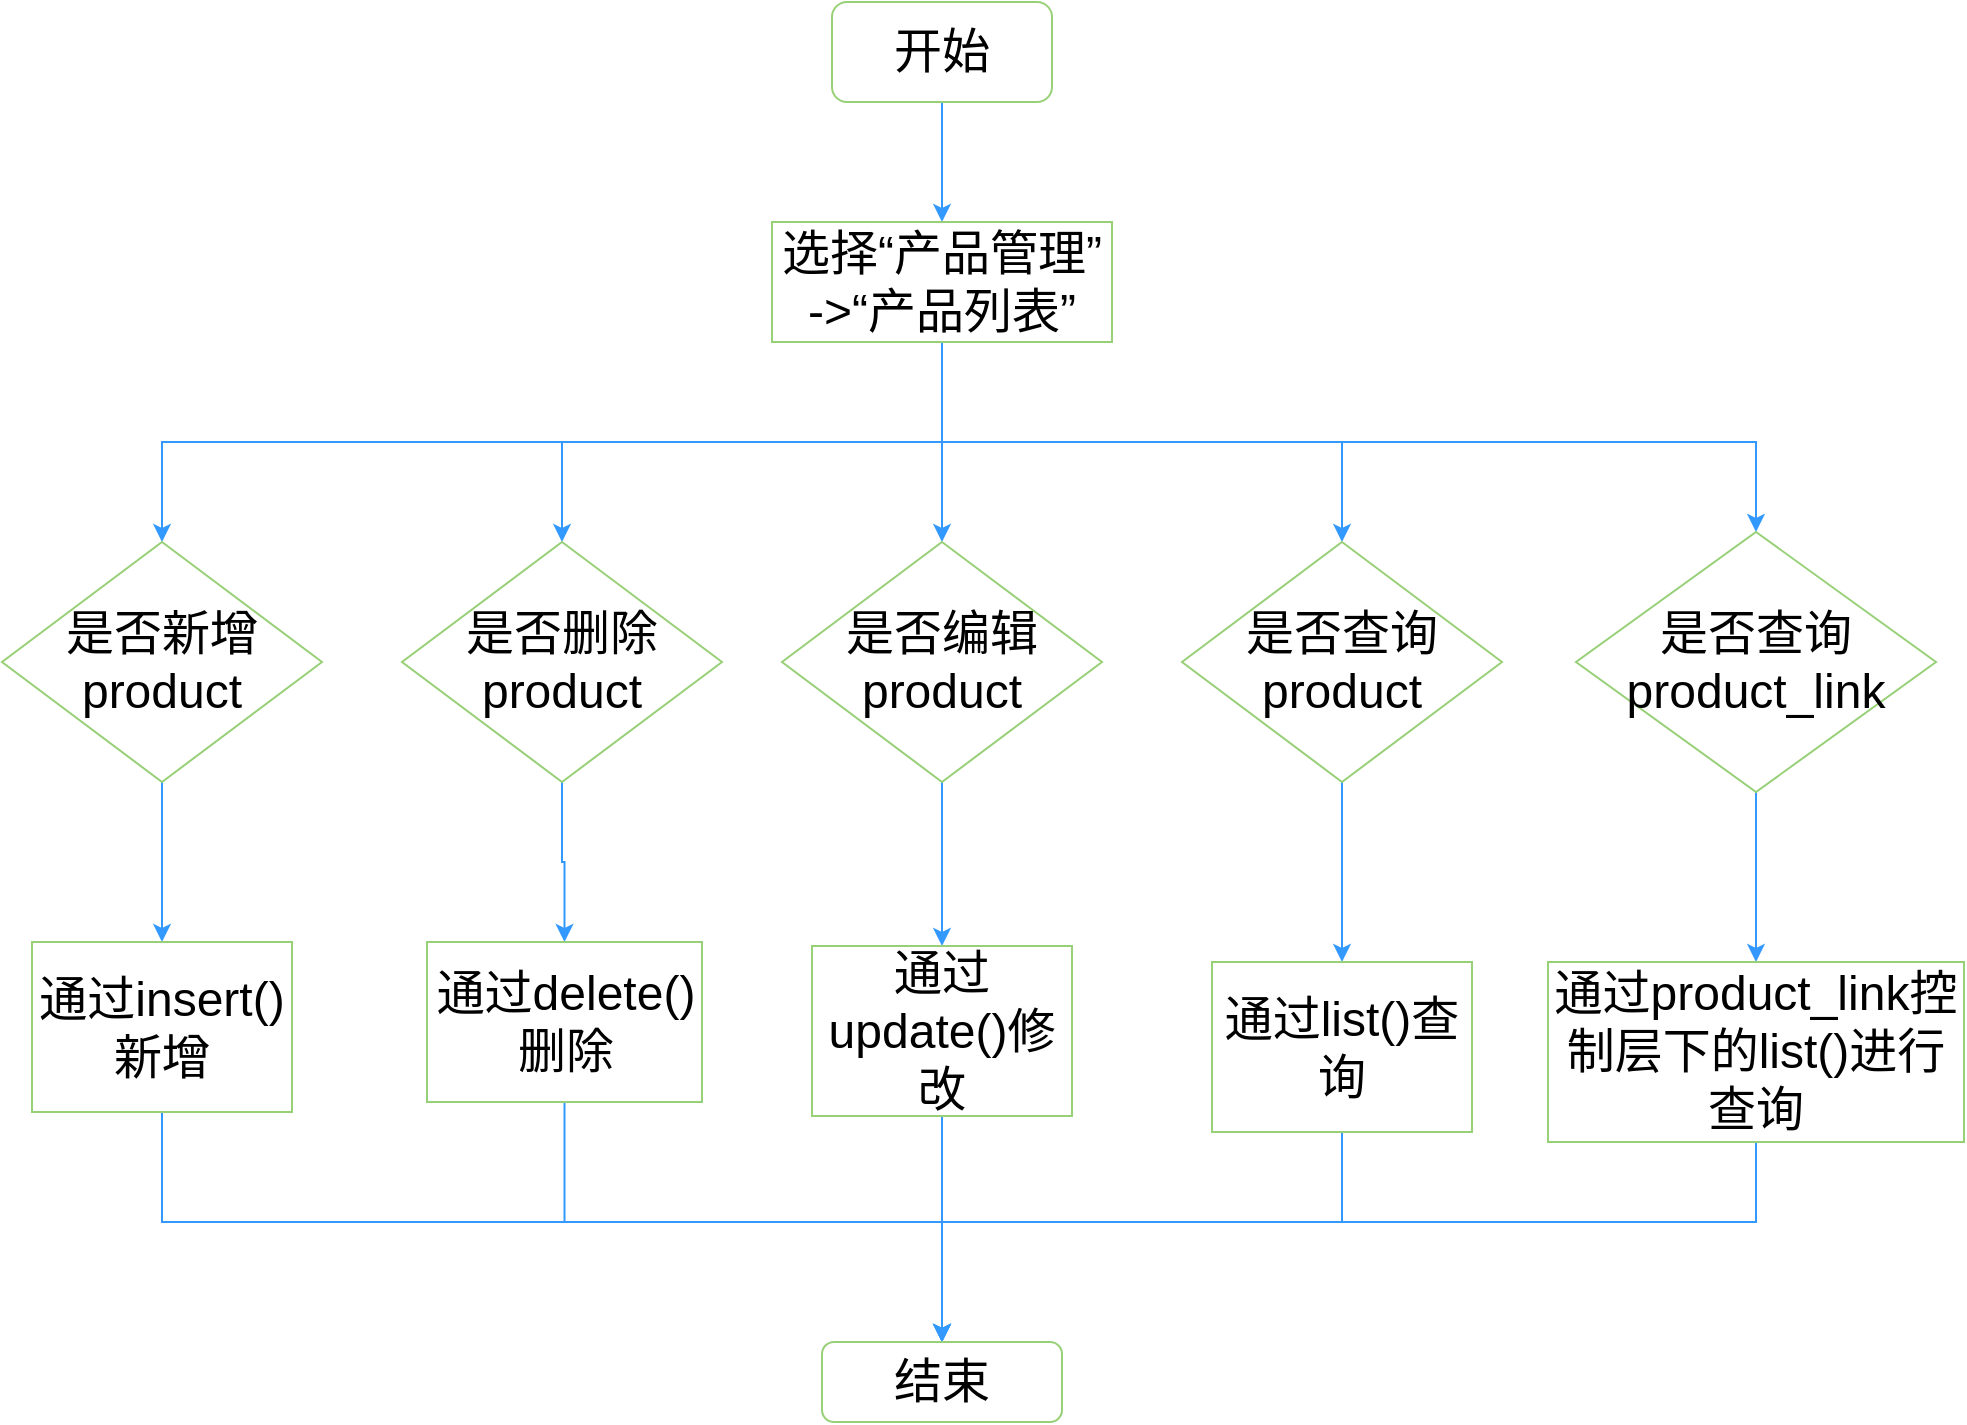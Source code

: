 <mxfile version="20.2.6" type="github">
  <diagram id="Y_1jCpuHA-ojESOLKjmS" name="第 1 页">
    <mxGraphModel dx="1426" dy="680" grid="1" gridSize="10" guides="1" tooltips="1" connect="1" arrows="1" fold="1" page="1" pageScale="1" pageWidth="827" pageHeight="1169" math="0" shadow="0">
      <root>
        <mxCell id="0" />
        <mxCell id="1" parent="0" />
        <mxCell id="a-OB-FVm00PUE3b9WyZc-2" style="edgeStyle=orthogonalEdgeStyle;rounded=0;orthogonalLoop=1;jettySize=auto;html=1;fontSize=24;strokeColor=#3399FF;entryX=0.5;entryY=0;entryDx=0;entryDy=0;" edge="1" parent="1" source="a-OB-FVm00PUE3b9WyZc-1" target="a-OB-FVm00PUE3b9WyZc-3">
          <mxGeometry relative="1" as="geometry">
            <mxPoint x="510" y="160" as="targetPoint" />
          </mxGeometry>
        </mxCell>
        <mxCell id="a-OB-FVm00PUE3b9WyZc-1" value="&lt;font style=&quot;font-size: 24px;&quot;&gt;开始&lt;/font&gt;" style="rounded=1;whiteSpace=wrap;html=1;strokeColor=#97D077;" vertex="1" parent="1">
          <mxGeometry x="455" y="70" width="110" height="50" as="geometry" />
        </mxCell>
        <mxCell id="a-OB-FVm00PUE3b9WyZc-10" style="edgeStyle=orthogonalEdgeStyle;rounded=0;orthogonalLoop=1;jettySize=auto;html=1;fontSize=24;strokeColor=#3399FF;" edge="1" parent="1" source="a-OB-FVm00PUE3b9WyZc-3" target="a-OB-FVm00PUE3b9WyZc-5">
          <mxGeometry relative="1" as="geometry">
            <Array as="points">
              <mxPoint x="510" y="290" />
              <mxPoint x="120" y="290" />
            </Array>
          </mxGeometry>
        </mxCell>
        <mxCell id="a-OB-FVm00PUE3b9WyZc-12" style="edgeStyle=orthogonalEdgeStyle;rounded=0;orthogonalLoop=1;jettySize=auto;html=1;fontSize=24;strokeColor=#3399FF;" edge="1" parent="1" source="a-OB-FVm00PUE3b9WyZc-3" target="a-OB-FVm00PUE3b9WyZc-6">
          <mxGeometry relative="1" as="geometry">
            <Array as="points">
              <mxPoint x="510" y="290" />
              <mxPoint x="320" y="290" />
            </Array>
          </mxGeometry>
        </mxCell>
        <mxCell id="a-OB-FVm00PUE3b9WyZc-13" style="edgeStyle=orthogonalEdgeStyle;rounded=0;orthogonalLoop=1;jettySize=auto;html=1;fontSize=24;strokeColor=#3399FF;" edge="1" parent="1" source="a-OB-FVm00PUE3b9WyZc-3" target="a-OB-FVm00PUE3b9WyZc-7">
          <mxGeometry relative="1" as="geometry" />
        </mxCell>
        <mxCell id="a-OB-FVm00PUE3b9WyZc-14" style="edgeStyle=orthogonalEdgeStyle;rounded=0;orthogonalLoop=1;jettySize=auto;html=1;fontSize=24;strokeColor=#3399FF;" edge="1" parent="1" source="a-OB-FVm00PUE3b9WyZc-3" target="a-OB-FVm00PUE3b9WyZc-8">
          <mxGeometry relative="1" as="geometry">
            <Array as="points">
              <mxPoint x="510" y="290" />
              <mxPoint x="710" y="290" />
            </Array>
          </mxGeometry>
        </mxCell>
        <mxCell id="a-OB-FVm00PUE3b9WyZc-15" style="edgeStyle=orthogonalEdgeStyle;rounded=0;orthogonalLoop=1;jettySize=auto;html=1;fontSize=24;strokeColor=#3399FF;" edge="1" parent="1" source="a-OB-FVm00PUE3b9WyZc-3" target="a-OB-FVm00PUE3b9WyZc-9">
          <mxGeometry relative="1" as="geometry">
            <Array as="points">
              <mxPoint x="510" y="290" />
              <mxPoint x="917" y="290" />
            </Array>
          </mxGeometry>
        </mxCell>
        <mxCell id="a-OB-FVm00PUE3b9WyZc-3" value="选择“产品管理”&lt;br&gt;-&amp;gt;“产品列表”" style="rounded=0;whiteSpace=wrap;html=1;fontSize=24;strokeColor=#97D077;" vertex="1" parent="1">
          <mxGeometry x="425" y="180" width="170" height="60" as="geometry" />
        </mxCell>
        <mxCell id="a-OB-FVm00PUE3b9WyZc-21" style="edgeStyle=orthogonalEdgeStyle;rounded=0;orthogonalLoop=1;jettySize=auto;html=1;entryX=0.5;entryY=0;entryDx=0;entryDy=0;fontSize=24;strokeColor=#3399FF;" edge="1" parent="1" source="a-OB-FVm00PUE3b9WyZc-5" target="a-OB-FVm00PUE3b9WyZc-16">
          <mxGeometry relative="1" as="geometry" />
        </mxCell>
        <mxCell id="a-OB-FVm00PUE3b9WyZc-5" value="是否新增product" style="rhombus;whiteSpace=wrap;html=1;fontSize=24;strokeColor=#97D077;" vertex="1" parent="1">
          <mxGeometry x="40" y="340" width="160" height="120" as="geometry" />
        </mxCell>
        <mxCell id="a-OB-FVm00PUE3b9WyZc-22" style="edgeStyle=orthogonalEdgeStyle;rounded=0;orthogonalLoop=1;jettySize=auto;html=1;fontSize=24;strokeColor=#3399FF;" edge="1" parent="1" source="a-OB-FVm00PUE3b9WyZc-6" target="a-OB-FVm00PUE3b9WyZc-17">
          <mxGeometry relative="1" as="geometry" />
        </mxCell>
        <mxCell id="a-OB-FVm00PUE3b9WyZc-6" value="是否删除product" style="rhombus;whiteSpace=wrap;html=1;fontSize=24;strokeColor=#97D077;" vertex="1" parent="1">
          <mxGeometry x="240" y="340" width="160" height="120" as="geometry" />
        </mxCell>
        <mxCell id="a-OB-FVm00PUE3b9WyZc-23" style="edgeStyle=orthogonalEdgeStyle;rounded=0;orthogonalLoop=1;jettySize=auto;html=1;entryX=0.5;entryY=0;entryDx=0;entryDy=0;fontSize=24;strokeColor=#3399FF;" edge="1" parent="1" source="a-OB-FVm00PUE3b9WyZc-7" target="a-OB-FVm00PUE3b9WyZc-18">
          <mxGeometry relative="1" as="geometry" />
        </mxCell>
        <mxCell id="a-OB-FVm00PUE3b9WyZc-7" value="是否编辑product" style="rhombus;whiteSpace=wrap;html=1;fontSize=24;strokeColor=#97D077;" vertex="1" parent="1">
          <mxGeometry x="430" y="340" width="160" height="120" as="geometry" />
        </mxCell>
        <mxCell id="a-OB-FVm00PUE3b9WyZc-24" style="edgeStyle=orthogonalEdgeStyle;rounded=0;orthogonalLoop=1;jettySize=auto;html=1;fontSize=24;strokeColor=#3399FF;" edge="1" parent="1" source="a-OB-FVm00PUE3b9WyZc-8" target="a-OB-FVm00PUE3b9WyZc-19">
          <mxGeometry relative="1" as="geometry" />
        </mxCell>
        <mxCell id="a-OB-FVm00PUE3b9WyZc-8" value="是否查询product" style="rhombus;whiteSpace=wrap;html=1;fontSize=24;strokeColor=#97D077;" vertex="1" parent="1">
          <mxGeometry x="630" y="340" width="160" height="120" as="geometry" />
        </mxCell>
        <mxCell id="a-OB-FVm00PUE3b9WyZc-25" style="edgeStyle=orthogonalEdgeStyle;rounded=0;orthogonalLoop=1;jettySize=auto;html=1;fontSize=24;strokeColor=#3399FF;" edge="1" parent="1" source="a-OB-FVm00PUE3b9WyZc-9" target="a-OB-FVm00PUE3b9WyZc-20">
          <mxGeometry relative="1" as="geometry" />
        </mxCell>
        <mxCell id="a-OB-FVm00PUE3b9WyZc-9" value="是否查询product_link" style="rhombus;whiteSpace=wrap;html=1;fontSize=24;strokeColor=#97D077;" vertex="1" parent="1">
          <mxGeometry x="827" y="335" width="180" height="130" as="geometry" />
        </mxCell>
        <mxCell id="a-OB-FVm00PUE3b9WyZc-27" style="edgeStyle=orthogonalEdgeStyle;rounded=0;orthogonalLoop=1;jettySize=auto;html=1;fontSize=24;strokeColor=#3399FF;" edge="1" parent="1" source="a-OB-FVm00PUE3b9WyZc-16" target="a-OB-FVm00PUE3b9WyZc-26">
          <mxGeometry relative="1" as="geometry">
            <Array as="points">
              <mxPoint x="120" y="680" />
              <mxPoint x="510" y="680" />
            </Array>
          </mxGeometry>
        </mxCell>
        <mxCell id="a-OB-FVm00PUE3b9WyZc-16" value="通过insert()新增" style="rounded=0;whiteSpace=wrap;html=1;fontSize=24;strokeColor=#97D077;" vertex="1" parent="1">
          <mxGeometry x="55" y="540" width="130" height="85" as="geometry" />
        </mxCell>
        <mxCell id="a-OB-FVm00PUE3b9WyZc-29" style="edgeStyle=orthogonalEdgeStyle;rounded=0;orthogonalLoop=1;jettySize=auto;html=1;fontSize=24;strokeColor=#3399FF;" edge="1" parent="1" source="a-OB-FVm00PUE3b9WyZc-17" target="a-OB-FVm00PUE3b9WyZc-26">
          <mxGeometry relative="1" as="geometry">
            <Array as="points">
              <mxPoint x="321" y="680" />
              <mxPoint x="510" y="680" />
            </Array>
          </mxGeometry>
        </mxCell>
        <mxCell id="a-OB-FVm00PUE3b9WyZc-17" value="通过delete()删除" style="rounded=0;whiteSpace=wrap;html=1;fontSize=24;strokeColor=#97D077;" vertex="1" parent="1">
          <mxGeometry x="252.5" y="540" width="137.5" height="80" as="geometry" />
        </mxCell>
        <mxCell id="a-OB-FVm00PUE3b9WyZc-30" style="edgeStyle=orthogonalEdgeStyle;rounded=0;orthogonalLoop=1;jettySize=auto;html=1;fontSize=24;strokeColor=#3399FF;" edge="1" parent="1" source="a-OB-FVm00PUE3b9WyZc-18" target="a-OB-FVm00PUE3b9WyZc-26">
          <mxGeometry relative="1" as="geometry" />
        </mxCell>
        <mxCell id="a-OB-FVm00PUE3b9WyZc-18" value="通过update()修改" style="rounded=0;whiteSpace=wrap;html=1;fontSize=24;strokeColor=#97D077;" vertex="1" parent="1">
          <mxGeometry x="445" y="542" width="130" height="85" as="geometry" />
        </mxCell>
        <mxCell id="a-OB-FVm00PUE3b9WyZc-31" style="edgeStyle=orthogonalEdgeStyle;rounded=0;orthogonalLoop=1;jettySize=auto;html=1;fontSize=24;strokeColor=#3399FF;" edge="1" parent="1" source="a-OB-FVm00PUE3b9WyZc-19" target="a-OB-FVm00PUE3b9WyZc-26">
          <mxGeometry relative="1" as="geometry">
            <Array as="points">
              <mxPoint x="710" y="680" />
              <mxPoint x="510" y="680" />
            </Array>
          </mxGeometry>
        </mxCell>
        <mxCell id="a-OB-FVm00PUE3b9WyZc-19" value="通过list()查询" style="rounded=0;whiteSpace=wrap;html=1;fontSize=24;strokeColor=#97D077;" vertex="1" parent="1">
          <mxGeometry x="645" y="550" width="130" height="85" as="geometry" />
        </mxCell>
        <mxCell id="a-OB-FVm00PUE3b9WyZc-32" style="edgeStyle=orthogonalEdgeStyle;rounded=0;orthogonalLoop=1;jettySize=auto;html=1;fontSize=24;strokeColor=#3399FF;" edge="1" parent="1" source="a-OB-FVm00PUE3b9WyZc-20" target="a-OB-FVm00PUE3b9WyZc-26">
          <mxGeometry relative="1" as="geometry">
            <Array as="points">
              <mxPoint x="917" y="680" />
              <mxPoint x="510" y="680" />
            </Array>
          </mxGeometry>
        </mxCell>
        <mxCell id="a-OB-FVm00PUE3b9WyZc-20" value="通过product_link控制层下的list()进行查询" style="rounded=0;whiteSpace=wrap;html=1;fontSize=24;strokeColor=#97D077;" vertex="1" parent="1">
          <mxGeometry x="813" y="550" width="208" height="90" as="geometry" />
        </mxCell>
        <mxCell id="a-OB-FVm00PUE3b9WyZc-26" value="结束" style="rounded=1;whiteSpace=wrap;html=1;fontSize=24;strokeColor=#97D077;" vertex="1" parent="1">
          <mxGeometry x="450" y="740" width="120" height="40" as="geometry" />
        </mxCell>
      </root>
    </mxGraphModel>
  </diagram>
</mxfile>

